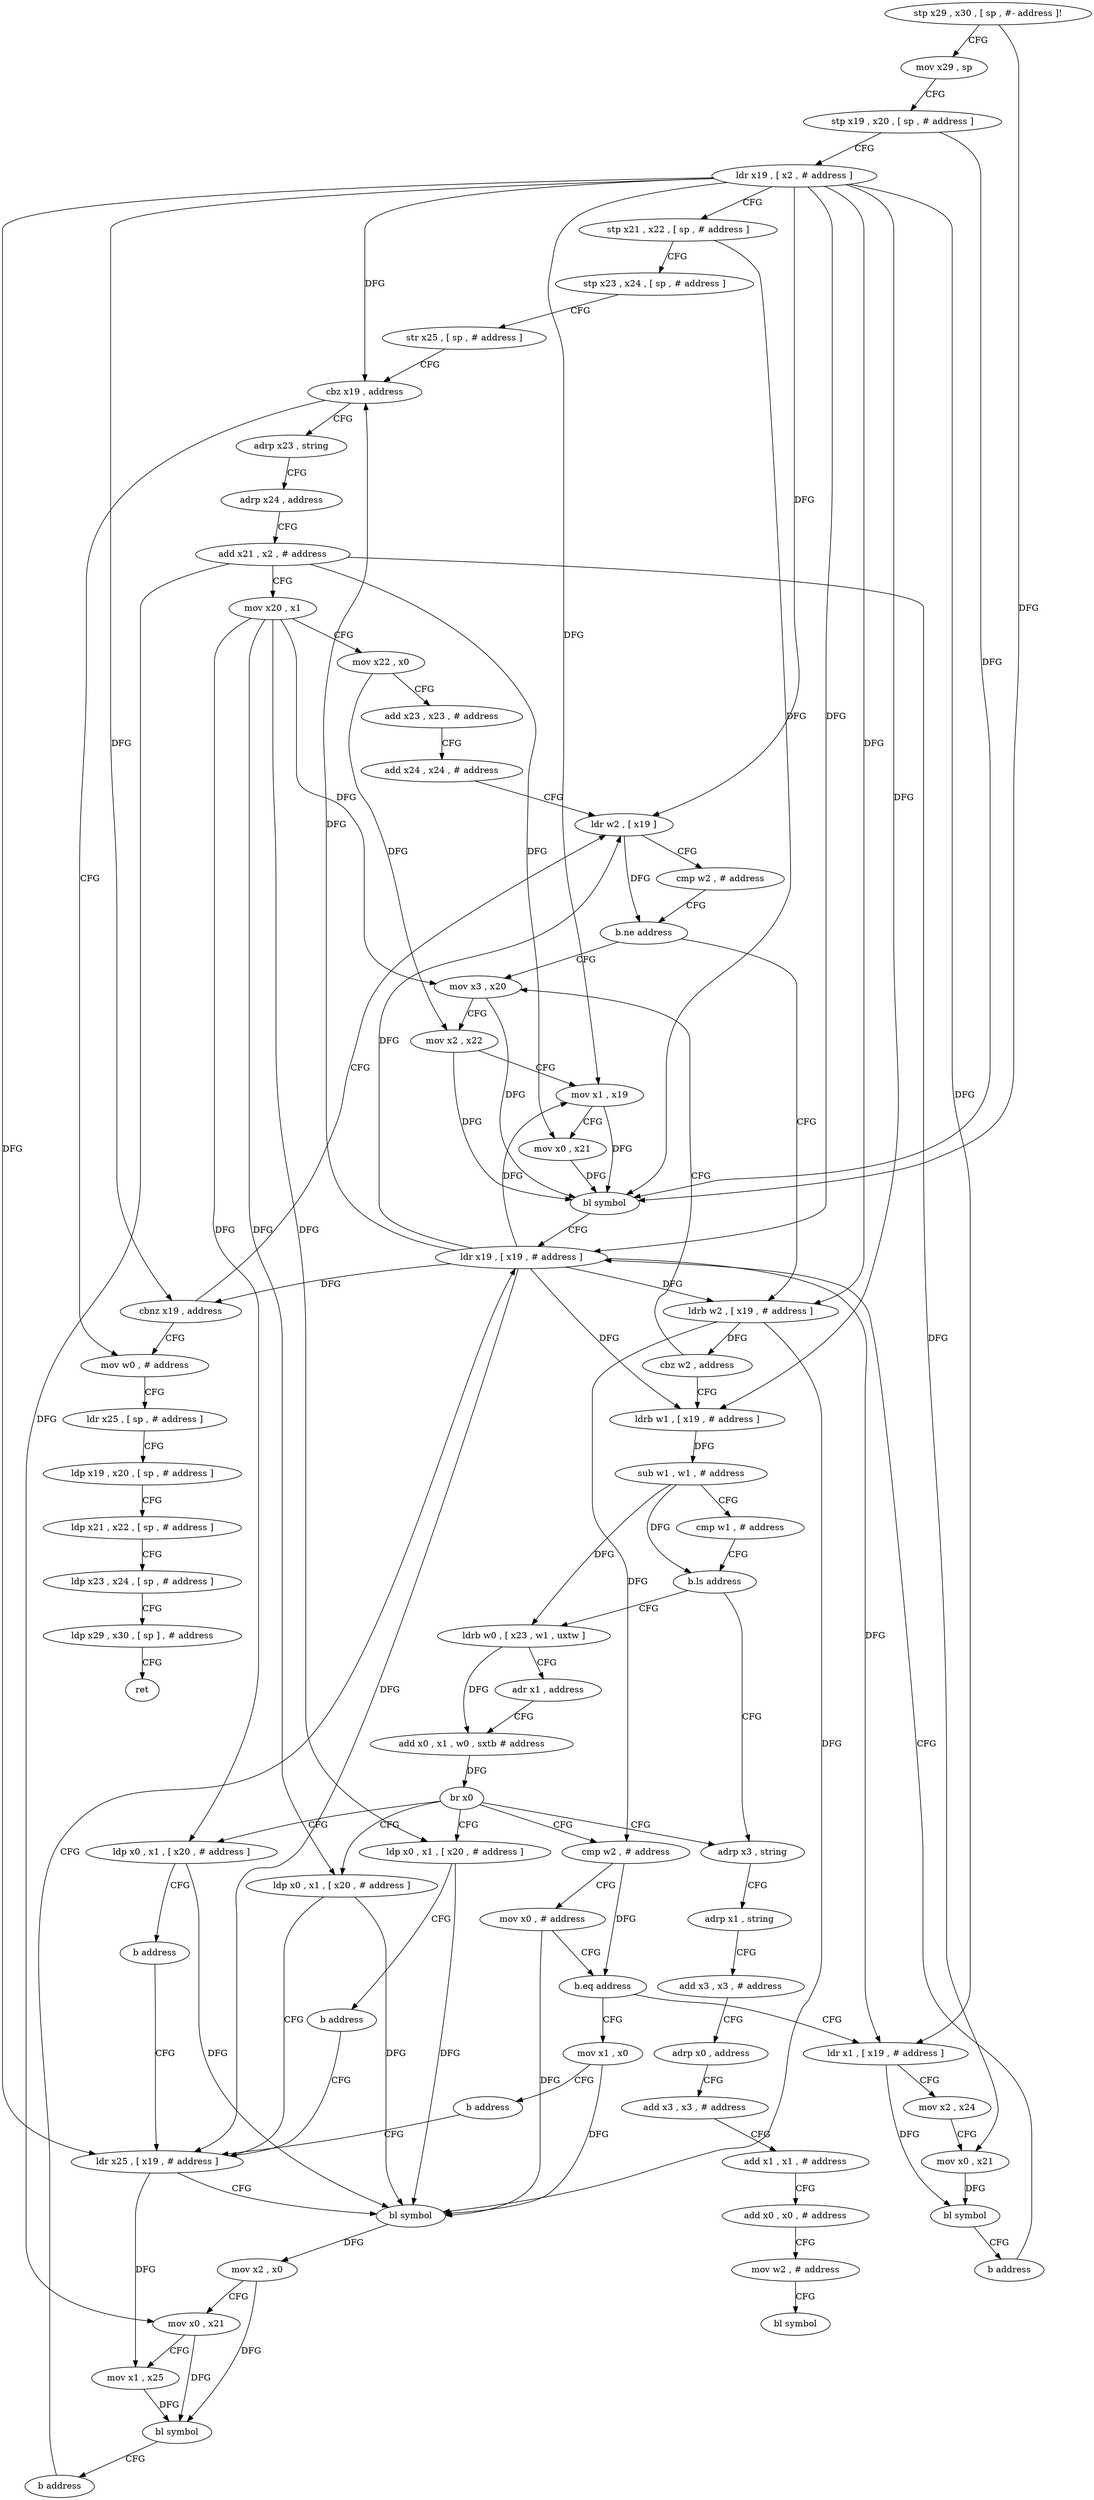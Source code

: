 digraph "func" {
"4240960" [label = "stp x29 , x30 , [ sp , #- address ]!" ]
"4240964" [label = "mov x29 , sp" ]
"4240968" [label = "stp x19 , x20 , [ sp , # address ]" ]
"4240972" [label = "ldr x19 , [ x2 , # address ]" ]
"4240976" [label = "stp x21 , x22 , [ sp , # address ]" ]
"4240980" [label = "stp x23 , x24 , [ sp , # address ]" ]
"4240984" [label = "str x25 , [ sp , # address ]" ]
"4240988" [label = "cbz x19 , address" ]
"4241124" [label = "mov w0 , # address" ]
"4240992" [label = "adrp x23 , string" ]
"4241128" [label = "ldr x25 , [ sp , # address ]" ]
"4241132" [label = "ldp x19 , x20 , [ sp , # address ]" ]
"4241136" [label = "ldp x21 , x22 , [ sp , # address ]" ]
"4241140" [label = "ldp x23 , x24 , [ sp , # address ]" ]
"4241144" [label = "ldp x29 , x30 , [ sp ] , # address" ]
"4241148" [label = "ret" ]
"4240996" [label = "adrp x24 , address" ]
"4241000" [label = "add x21 , x2 , # address" ]
"4241004" [label = "mov x20 , x1" ]
"4241008" [label = "mov x22 , x0" ]
"4241012" [label = "add x23 , x23 , # address" ]
"4241016" [label = "add x24 , x24 , # address" ]
"4241020" [label = "ldr w2 , [ x19 ]" ]
"4241096" [label = "mov x3 , x20" ]
"4241100" [label = "mov x2 , x22" ]
"4241104" [label = "mov x1 , x19" ]
"4241108" [label = "mov x0 , x21" ]
"4241112" [label = "bl symbol" ]
"4241116" [label = "ldr x19 , [ x19 , # address ]" ]
"4241032" [label = "ldrb w2 , [ x19 , # address ]" ]
"4241036" [label = "cbz w2 , address" ]
"4241040" [label = "ldrb w1 , [ x19 , # address ]" ]
"4241024" [label = "cmp w2 , # address" ]
"4241028" [label = "b.ne address" ]
"4241044" [label = "sub w1 , w1 , # address" ]
"4241048" [label = "cmp w1 , # address" ]
"4241052" [label = "b.ls address" ]
"4241152" [label = "ldrb w0 , [ x23 , w1 , uxtw ]" ]
"4241056" [label = "adrp x3 , string" ]
"4241156" [label = "adr x1 , address" ]
"4241160" [label = "add x0 , x1 , w0 , sxtb # address" ]
"4241164" [label = "br x0" ]
"4241168" [label = "ldp x0 , x1 , [ x20 , # address ]" ]
"4241200" [label = "ldp x0 , x1 , [ x20 , # address ]" ]
"4241208" [label = "cmp w2 , # address" ]
"4241240" [label = "ldp x0 , x1 , [ x20 , # address ]" ]
"4241060" [label = "adrp x1 , string" ]
"4241064" [label = "add x3 , x3 , # address" ]
"4241068" [label = "adrp x0 , address" ]
"4241072" [label = "add x3 , x3 , # address" ]
"4241076" [label = "add x1 , x1 , # address" ]
"4241080" [label = "add x0 , x0 , # address" ]
"4241084" [label = "mov w2 , # address" ]
"4241088" [label = "bl symbol" ]
"4241172" [label = "ldr x25 , [ x19 , # address ]" ]
"4241204" [label = "b address" ]
"4241212" [label = "mov x0 , # address" ]
"4241216" [label = "b.eq address" ]
"4241248" [label = "mov x1 , x0" ]
"4241220" [label = "ldr x1 , [ x19 , # address ]" ]
"4241244" [label = "b address" ]
"4241120" [label = "cbnz x19 , address" ]
"4241176" [label = "bl symbol" ]
"4241180" [label = "mov x2 , x0" ]
"4241184" [label = "mov x0 , x21" ]
"4241188" [label = "mov x1 , x25" ]
"4241192" [label = "bl symbol" ]
"4241196" [label = "b address" ]
"4241252" [label = "b address" ]
"4241224" [label = "mov x2 , x24" ]
"4241228" [label = "mov x0 , x21" ]
"4241232" [label = "bl symbol" ]
"4241236" [label = "b address" ]
"4240960" -> "4240964" [ label = "CFG" ]
"4240960" -> "4241112" [ label = "DFG" ]
"4240964" -> "4240968" [ label = "CFG" ]
"4240968" -> "4240972" [ label = "CFG" ]
"4240968" -> "4241112" [ label = "DFG" ]
"4240972" -> "4240976" [ label = "CFG" ]
"4240972" -> "4240988" [ label = "DFG" ]
"4240972" -> "4241020" [ label = "DFG" ]
"4240972" -> "4241104" [ label = "DFG" ]
"4240972" -> "4241032" [ label = "DFG" ]
"4240972" -> "4241116" [ label = "DFG" ]
"4240972" -> "4241120" [ label = "DFG" ]
"4240972" -> "4241040" [ label = "DFG" ]
"4240972" -> "4241172" [ label = "DFG" ]
"4240972" -> "4241220" [ label = "DFG" ]
"4240976" -> "4240980" [ label = "CFG" ]
"4240976" -> "4241112" [ label = "DFG" ]
"4240980" -> "4240984" [ label = "CFG" ]
"4240984" -> "4240988" [ label = "CFG" ]
"4240988" -> "4241124" [ label = "CFG" ]
"4240988" -> "4240992" [ label = "CFG" ]
"4241124" -> "4241128" [ label = "CFG" ]
"4240992" -> "4240996" [ label = "CFG" ]
"4241128" -> "4241132" [ label = "CFG" ]
"4241132" -> "4241136" [ label = "CFG" ]
"4241136" -> "4241140" [ label = "CFG" ]
"4241140" -> "4241144" [ label = "CFG" ]
"4241144" -> "4241148" [ label = "CFG" ]
"4240996" -> "4241000" [ label = "CFG" ]
"4241000" -> "4241004" [ label = "CFG" ]
"4241000" -> "4241108" [ label = "DFG" ]
"4241000" -> "4241184" [ label = "DFG" ]
"4241000" -> "4241228" [ label = "DFG" ]
"4241004" -> "4241008" [ label = "CFG" ]
"4241004" -> "4241096" [ label = "DFG" ]
"4241004" -> "4241168" [ label = "DFG" ]
"4241004" -> "4241200" [ label = "DFG" ]
"4241004" -> "4241240" [ label = "DFG" ]
"4241008" -> "4241012" [ label = "CFG" ]
"4241008" -> "4241100" [ label = "DFG" ]
"4241012" -> "4241016" [ label = "CFG" ]
"4241016" -> "4241020" [ label = "CFG" ]
"4241020" -> "4241024" [ label = "CFG" ]
"4241020" -> "4241028" [ label = "DFG" ]
"4241096" -> "4241100" [ label = "CFG" ]
"4241096" -> "4241112" [ label = "DFG" ]
"4241100" -> "4241104" [ label = "CFG" ]
"4241100" -> "4241112" [ label = "DFG" ]
"4241104" -> "4241108" [ label = "CFG" ]
"4241104" -> "4241112" [ label = "DFG" ]
"4241108" -> "4241112" [ label = "DFG" ]
"4241112" -> "4241116" [ label = "CFG" ]
"4241116" -> "4241120" [ label = "DFG" ]
"4241116" -> "4240988" [ label = "DFG" ]
"4241116" -> "4241020" [ label = "DFG" ]
"4241116" -> "4241104" [ label = "DFG" ]
"4241116" -> "4241032" [ label = "DFG" ]
"4241116" -> "4241040" [ label = "DFG" ]
"4241116" -> "4241172" [ label = "DFG" ]
"4241116" -> "4241220" [ label = "DFG" ]
"4241032" -> "4241036" [ label = "DFG" ]
"4241032" -> "4241208" [ label = "DFG" ]
"4241032" -> "4241176" [ label = "DFG" ]
"4241036" -> "4241096" [ label = "CFG" ]
"4241036" -> "4241040" [ label = "CFG" ]
"4241040" -> "4241044" [ label = "DFG" ]
"4241024" -> "4241028" [ label = "CFG" ]
"4241028" -> "4241096" [ label = "CFG" ]
"4241028" -> "4241032" [ label = "CFG" ]
"4241044" -> "4241048" [ label = "CFG" ]
"4241044" -> "4241052" [ label = "DFG" ]
"4241044" -> "4241152" [ label = "DFG" ]
"4241048" -> "4241052" [ label = "CFG" ]
"4241052" -> "4241152" [ label = "CFG" ]
"4241052" -> "4241056" [ label = "CFG" ]
"4241152" -> "4241156" [ label = "CFG" ]
"4241152" -> "4241160" [ label = "DFG" ]
"4241056" -> "4241060" [ label = "CFG" ]
"4241156" -> "4241160" [ label = "CFG" ]
"4241160" -> "4241164" [ label = "DFG" ]
"4241164" -> "4241056" [ label = "CFG" ]
"4241164" -> "4241168" [ label = "CFG" ]
"4241164" -> "4241200" [ label = "CFG" ]
"4241164" -> "4241208" [ label = "CFG" ]
"4241164" -> "4241240" [ label = "CFG" ]
"4241168" -> "4241172" [ label = "CFG" ]
"4241168" -> "4241176" [ label = "DFG" ]
"4241200" -> "4241204" [ label = "CFG" ]
"4241200" -> "4241176" [ label = "DFG" ]
"4241208" -> "4241212" [ label = "CFG" ]
"4241208" -> "4241216" [ label = "DFG" ]
"4241240" -> "4241244" [ label = "CFG" ]
"4241240" -> "4241176" [ label = "DFG" ]
"4241060" -> "4241064" [ label = "CFG" ]
"4241064" -> "4241068" [ label = "CFG" ]
"4241068" -> "4241072" [ label = "CFG" ]
"4241072" -> "4241076" [ label = "CFG" ]
"4241076" -> "4241080" [ label = "CFG" ]
"4241080" -> "4241084" [ label = "CFG" ]
"4241084" -> "4241088" [ label = "CFG" ]
"4241172" -> "4241176" [ label = "CFG" ]
"4241172" -> "4241188" [ label = "DFG" ]
"4241204" -> "4241172" [ label = "CFG" ]
"4241212" -> "4241216" [ label = "CFG" ]
"4241212" -> "4241176" [ label = "DFG" ]
"4241216" -> "4241248" [ label = "CFG" ]
"4241216" -> "4241220" [ label = "CFG" ]
"4241248" -> "4241252" [ label = "CFG" ]
"4241248" -> "4241176" [ label = "DFG" ]
"4241220" -> "4241224" [ label = "CFG" ]
"4241220" -> "4241232" [ label = "DFG" ]
"4241244" -> "4241172" [ label = "CFG" ]
"4241120" -> "4241020" [ label = "CFG" ]
"4241120" -> "4241124" [ label = "CFG" ]
"4241176" -> "4241180" [ label = "DFG" ]
"4241180" -> "4241184" [ label = "CFG" ]
"4241180" -> "4241192" [ label = "DFG" ]
"4241184" -> "4241188" [ label = "CFG" ]
"4241184" -> "4241192" [ label = "DFG" ]
"4241188" -> "4241192" [ label = "DFG" ]
"4241192" -> "4241196" [ label = "CFG" ]
"4241196" -> "4241116" [ label = "CFG" ]
"4241252" -> "4241172" [ label = "CFG" ]
"4241224" -> "4241228" [ label = "CFG" ]
"4241228" -> "4241232" [ label = "DFG" ]
"4241232" -> "4241236" [ label = "CFG" ]
"4241236" -> "4241116" [ label = "CFG" ]
}
